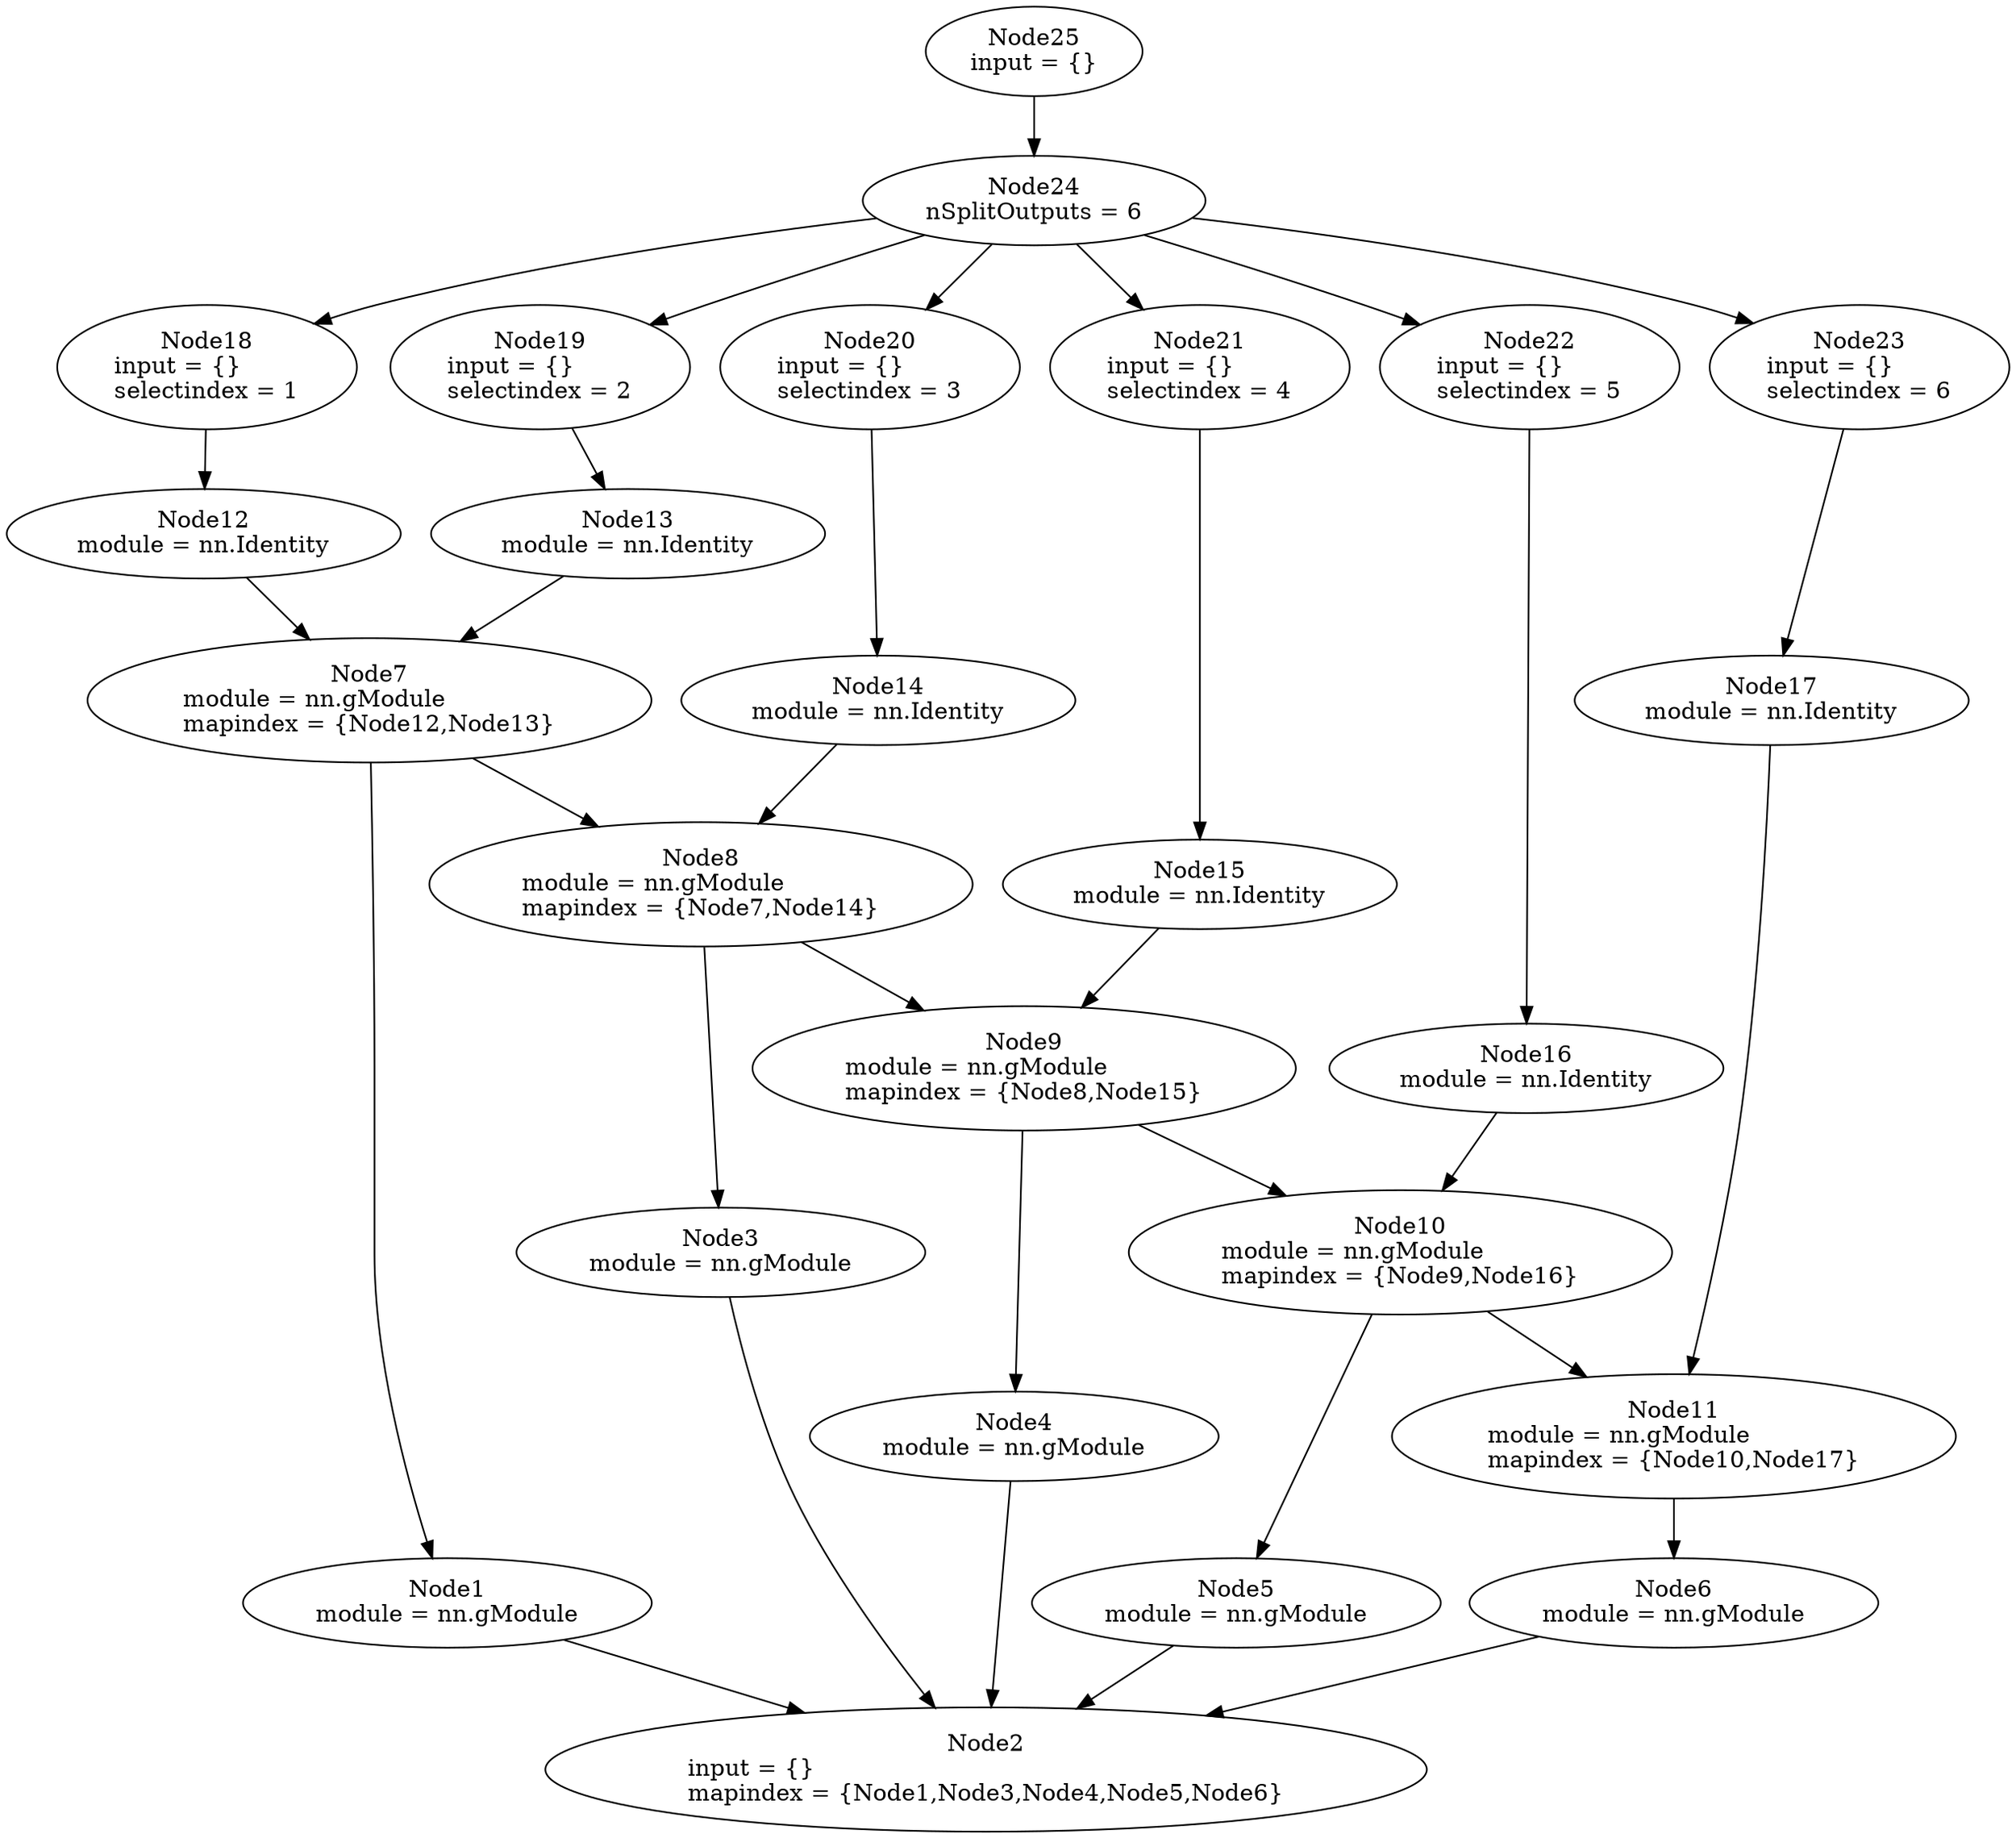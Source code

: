 digraph G {
	graph [bb="0,0,989.09,1120.8"];
	node [label="\N",
		shape=oval
	];
	n1	 [height=0.74639,
		label="Node1\nmodule = nn.gModule",
		pos="191.05,137.82",
		tooltip="[tme6.lua]:109_",
		width=2.7499];
	n2	 [height=1.041,
		label="Node2\ninput = {}\lmapindex = {Node1,Node3,Node4,Node5,Node6}",
		pos="418.05,37.477",
		tooltip="[[C]]:-1_",
		width=5.7943];
	n1 -> n2	 [pos="e,340.07,72.258 241.99,114.75 268.17,103.41 300.81,89.27 330.84,76.256"];
	n3	 [height=0.74639,
		label="Node3\nmodule = nn.gModule",
		pos="324.05,460.08",
		tooltip="[tme6.lua]:109_",
		width=2.7499];
	n3 -> n2	 [pos="e,409.88,75.012 329.85,433.08 345.37,363.67 387.93,173.24 407.7,84.773"];
	n4	 [height=0.74639,
		label="Node4\nmodule = nn.gModule",
		pos="468.05,349.12",
		tooltip="[tme6.lua]:109_",
		width=2.7499];
	n4 -> n2	 [pos="e,417.34,75.224 454.59,322.33 448.16,308.79 441.01,291.72 437.05,275.65 421.09,211.01 417.69,133.75 417.37,85.388"];
	n5	 [height=0.74639,
		label="Node5\nmodule = nn.gModule",
		pos="545.05,238.17",
		tooltip="[tme6.lua]:109_",
		width=2.7499];
	n5 -> n2	 [pos="e,441.21,74.722 528.7,211.6 508.02,179.25 472.06,122.99 446.76,83.4"];
	n6	 [height=0.74639,
		label="Node6\nmodule = nn.gModule",
		pos="733.05,137.82",
		tooltip="[tme6.lua]:109_",
		width=2.7499];
	n6 -> n2	 [pos="e,519.75,70.231 669.68,117.04 629.51,104.5 576.43,87.927 529.39,73.238"];
	n7	 [height=1.041,
		label="Node7\nmodule = nn.gModule\lmapindex = {Node12,Node13}",
		pos="179.05,681.98",
		tooltip="[tme6.lua]:105_",
		width=3.7123];
	n7 -> n1	 [pos="e,186.74,164.84 176.63,644.43 173.97,600.8 170.05,525.65 170.05,461.08 170.05,461.08 170.05,461.08 170.05,348.12 170.05,287.02 179.02,\
216.38 185.23,174.77"];
	n8	 [height=1.041,
		label="Node8\nmodule = nn.gModule\lmapindex = {Node7,Node14}",
		pos="327.05,571.03",
		tooltip="[tme6.lua]:107_",
		width=3.5748];
	n7 -> n8	 [pos="e,280.79,606.08 225.47,646.81 240.34,635.86 256.96,623.63 272.37,612.28"];
	n8 -> n3	 [pos="e,324.76,487.07 326.04,533.45 325.72,521.8 325.36,508.93 325.04,497.31"];
	n9	 [height=1.041,
		label="Node9\nmodule = nn.gModule\lmapindex = {Node8,Node15}",
		pos="570.05,460.08",
		tooltip="[tme6.lua]:107_",
		width=3.5748];
	n8 -> n9	 [pos="e,501.13,491.97 395.7,539.25 425.59,525.84 460.78,510.07 491.69,496.21"];
	n9 -> n4	 [pos="e,491.64,375.32 536.93,423.7 524.58,410.51 510.62,395.6 498.52,382.68"];
	n10	 [height=1.041,
		label="Node10\nmodule = nn.gModule\lmapindex = {Node9,Node16}",
		pos="735.05,349.12",
		tooltip="[tme6.lua]:107_",
		width=3.5748];
	n9 -> n10	 [pos="e,684.36,383.59 620.9,425.5 638.23,414.05 657.76,401.16 675.7,389.31"];
	n10 -> n5	 [pos="e,586.01,262.66 678.04,315.43 651.54,300.24 620.32,282.34 594.79,267.7"];
	n11	 [height=1.041,
		label="Node11\nmodule = nn.gModule\lmapindex = {Node10,Node17}",
		pos="796.05,238.17",
		tooltip="[tme6.lua]:107_",
		width=3.7123];
	n10 -> n11	 [pos="e,775.82,275.29 755.36,311.84 760.35,302.93 765.75,293.28 770.94,284.02"];
	n11 -> n6	 [pos="e,749.44,164.42 772.94,201.11 767.04,191.89 760.7,182 754.86,172.88"];
	n12	 [height=0.74639,
		label="Node12\nmodule = nn.Identity",
		pos="94.045,792.94",
		tooltip="[tme6.lua]:97_",
		width=2.6124];
	n12 -> n7	 [pos="e,151.2,718.68 113.97,766.39 123.16,754.62 134.32,740.31 144.79,726.89"];
	n13	 [height=0.74639,
		label="Node13\nmodule = nn.Identity",
		pos="300.05,792.94",
		tooltip="[tme6.lua]:102_",
		width=2.6124];
	n13 -> n7	 [pos="e,217.86,717.93 272.59,767.21 258.69,754.7 241.43,739.15 225.53,724.84"];
	n14	 [height=0.74639,
		label="Node14\nmodule = nn.Identity",
		pos="435.05,681.98",
		tooltip="[tme6.lua]:102_",
		width=2.6124];
	n14 -> n8	 [pos="e,361.94,607.23 410.27,655.99 398.07,643.68 383.03,628.51 369.1,614.46"];
	n15	 [height=0.74639,
		label="Node15\nmodule = nn.Identity",
		pos="568.05,571.03",
		tooltip="[tme6.lua]:102_",
		width=2.6124];
	n15 -> n9	 [pos="e,569.37,497.67 568.52,543.93 568.72,533.11 568.96,520.22 569.19,507.87"];
	n16	 [height=0.74639,
		label="Node16\nmodule = nn.Identity",
		pos="774.05,571.03",
		tooltip="[tme6.lua]:102_",
		width=2.6124];
	n16 -> n10	 [pos="e,741.55,386.78 769.42,543.94 763,507.74 751.28,441.67 743.33,396.84"];
	n17	 [height=0.74639,
		label="Node17\nmodule = nn.Identity",
		pos="895.05,681.98",
		tooltip="[tme6.lua]:102_",
		width=2.6124];
	n17 -> n11	 [pos="e,843.56,273.31 899.79,654.77 909.85,591.99 928.16,429.47 873.05,311.65 867.7,300.23 859.69,289.73 850.82,280.46"];
	n18	 [height=1.041,
		label="Node18\ninput = {}\lselectindex = 1",
		pos="100.05,903.89",
		tooltip="[[C]]:-1_-1",
		width=1.9642];
	n18 -> n12	 [pos="e,95.476,819.93 98.031,866.31 97.389,854.66 96.681,841.79 96.041,830.17"];
	n19	 [height=1.041,
		label="Node19\ninput = {}\lselectindex = 2",
		pos="282.05,903.89",
		tooltip="[[C]]:-1_-2",
		width=1.9642];
	n19 -> n13	 [pos="e,295.75,819.93 288.09,866.31 290.03,854.54 292.18,841.53 294.12,829.82"];
	n20	 [height=1.041,
		label="Node20\ninput = {}\lselectindex = 3",
		pos="441.05,903.89",
		tooltip="[[C]]:-1_-3",
		width=1.9642];
	n20 -> n14	 [pos="e,435.75,708.88 440.04,866.08 438.93,825.23 437.14,759.71 436.03,719.13"];
	n21	 [height=1.041,
		label="Node21\ninput = {}\lselectindex = 4",
		pos="600.05,903.89",
		tooltip="[[C]]:-1_-4",
		width=1.9642];
	n21 -> n15	 [pos="e,570.56,598 596.5,866.22 590.33,802.44 577.7,671.84 571.56,608.33"];
	n22	 [height=1.041,
		label="Node22\ninput = {}\lselectindex = 5",
		pos="764.05,903.89",
		tooltip="[[C]]:-1_-5",
		width=1.9642];
	n22 -> n16	 [pos="e,773.26,598 765.15,866.22 767.08,802.44 771.03,671.84 772.95,608.33"];
	n23	 [height=1.041,
		label="Node23\ninput = {}\lselectindex = 6",
		pos="875.05,792.94",
		tooltip="[[C]]:-1_-6",
		width=1.9642];
	n23 -> n17	 [pos="e,890.27,708.97 881.76,755.35 883.92,743.59 886.31,730.58 888.46,718.87"];
	n24	 [height=0.74639,
		label="Node24\nnSplitOutputs = 6",
		pos="520.05,1004.2",
		tooltip="[[C]]:-1_ split at [/usr/local/share/lua/5.1/nngraph/gmodule.lua]:72-mnode",
		width=2.2392];
	n24 -> n18	 [pos="e,156.21,926.69 447.65,992.36 382.73,981.85 285.17,964.17 202.05,941.37 190.17,938.11 177.69,934.13 165.7,930.01"];
	n24 -> n19	 [pos="e,334.11,929.48 467.44,983.7 436.31,971.9 396.21,956.31 361.05,941.37 355.3,938.92 349.34,936.32 343.4,933.67"];
	n24 -> n20	 [pos="e,468.3,938.82 499.91,978.17 492.26,968.64 483.32,957.52 474.75,946.85"];
	n24 -> n21	 [pos="e,572.44,938.82 540.44,978.17 548.19,968.64 557.24,957.52 565.91,946.85"];
	n24 -> n22	 [pos="e,710.41,928.57 572.14,983.71 603.53,971.79 644.23,956.06 680.05,941.37 686.82,938.59 693.88,935.63 700.89,932.64"];
	n24 -> n23	 [pos="e,877.87,830.44 598.68,998.08 683.2,990.89 810.02,974.76 844.05,941.37 870.4,915.49 877.12,873.3 877.83,840.67"];
	n25	 [height=0.74639,
		label="Node25\ninput = {}",
		pos="520.05,1094",
		tooltip="[[C]]:-1_",
		width=1.4535];
	n25 -> n24	 [pos="e,520.05,1031.2 520.05,1066.7 520.05,1058.7 520.05,1049.8 520.05,1041.3"];
}
